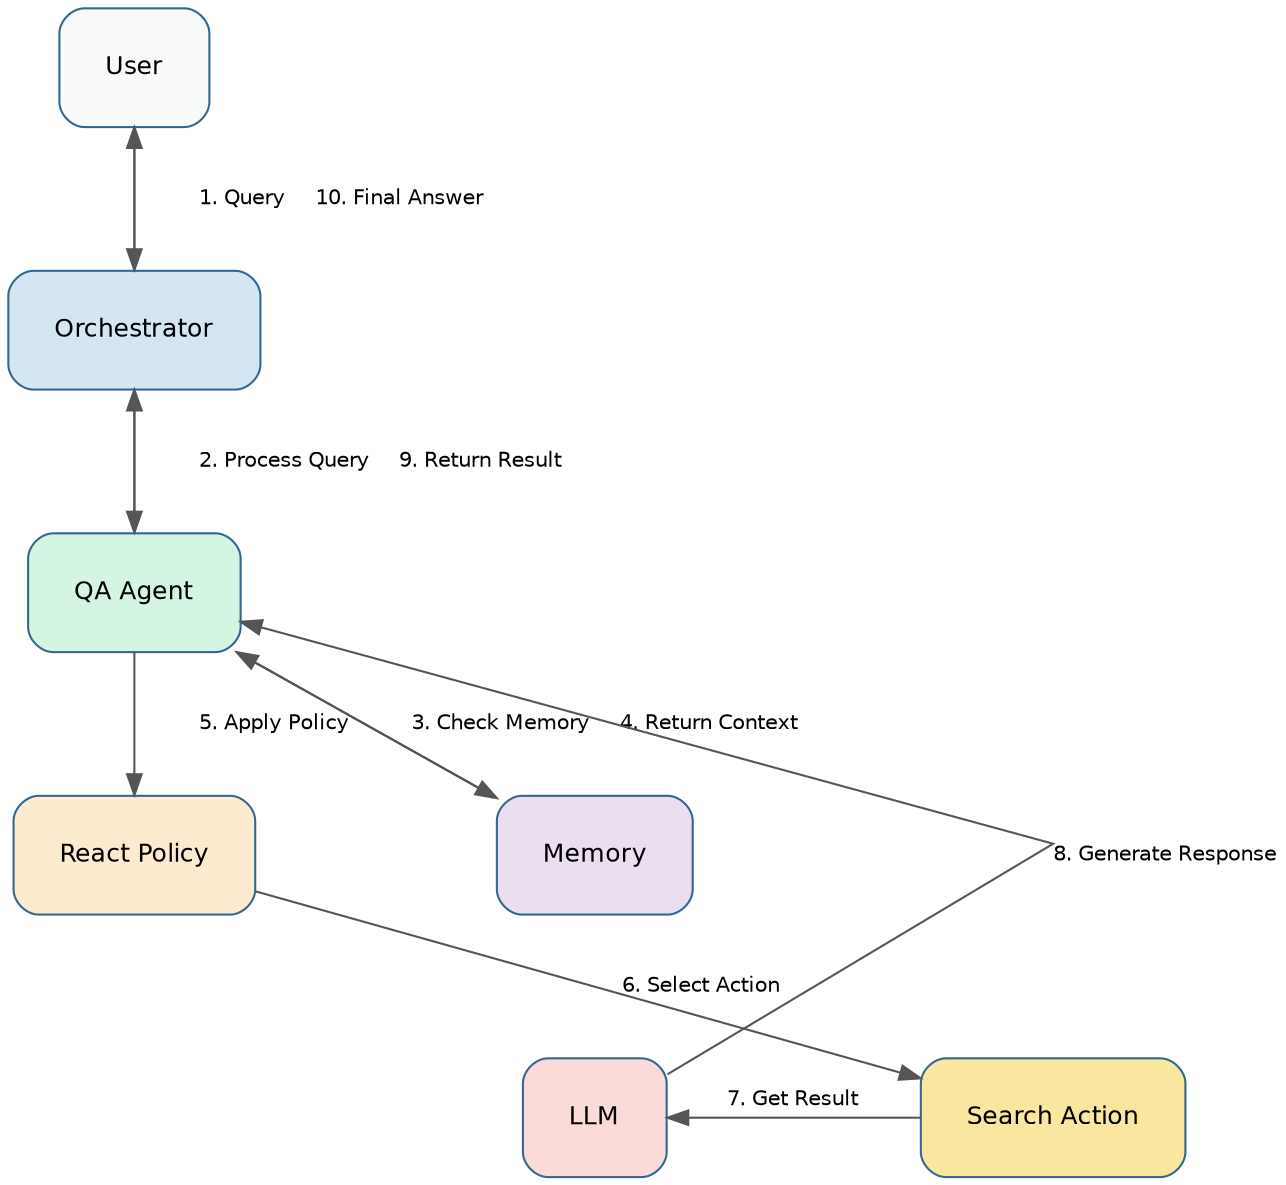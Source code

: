 digraph "Sherpa AI Query Flow" {
    graph [fontname="Helvetica", fontsize=14, rankdir=TB, splines=line, nodesep=0.8, ranksep=0.8];
    node [fontname="Helvetica", fontsize=12, shape=box, style="filled,rounded", fillcolor="#f5f5f5", color="#336790", margin=0.3];
    edge [fontname="Helvetica", fontsize=10, color="#555555"];

    /* Participants */
    User [fillcolor="#f8f9f9", label="User"];
    Orchestrator [fillcolor="#d4e6f1", label="Orchestrator"];
    Agent [fillcolor="#d5f5e3", label="QA Agent"];
    Policy [fillcolor="#fdebd0", label="React Policy"];
    Memory [fillcolor="#ebdef0", label="Memory"];
    Model [fillcolor="#fadbd8", label="LLM"];
    Action [fillcolor="#f9e79f", label="Search Action"];
    
    /* Invisible edges for layout */
    edge [style=invis];
    User -> Orchestrator -> Agent -> Policy -> Memory -> Model -> Action;
    
    /* Sequence edges */
    edge [style=solid, color="#555555", constraint=false];
    
    User -> Orchestrator [label="1. Query", constraint=false];
    Orchestrator -> Agent [label="2. Process Query", constraint=false];
    Agent -> Memory [label="3. Check Memory", constraint=false];
    Memory -> Agent [label="4. Return Context", constraint=false];
    Agent -> Policy [label="5. Apply Policy", constraint=false];
    Policy -> Action [label="6. Select Action", constraint=false];
    Action -> Model [label="7. Get Result", constraint=false];
    Model -> Agent [label="8. Generate Response", constraint=false];
    Agent -> Orchestrator [label="9. Return Result", constraint=false];
    Orchestrator -> User [label="10. Final Answer", constraint=false];
    
    /* Rankings for proper sequence layout */
    { rank=same; User; }
    { rank=same; Orchestrator; }
    { rank=same; Agent; }
    { rank=same; Policy; Memory; }
    { rank=same; Model; Action; }
} 